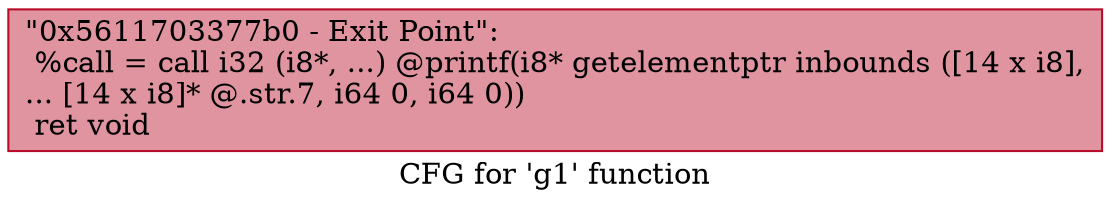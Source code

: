 digraph "CFG for 'g1' function" {
	label="CFG for 'g1' function";

	Node0x5611703377b0 [shape=record,color="#b70d28ff", style=filled, fillcolor="#b70d2870",label="{\"0x5611703377b0 - Exit Point\":\l  %call = call i32 (i8*, ...) @printf(i8* getelementptr inbounds ([14 x i8],\l... [14 x i8]* @.str.7, i64 0, i64 0))\l  ret void\l}"];
}

